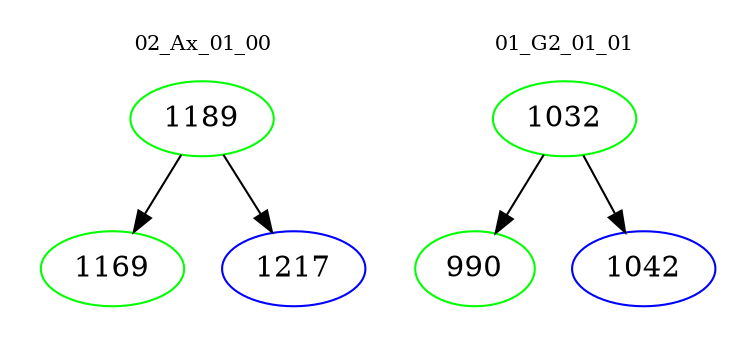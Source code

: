 digraph{
subgraph cluster_0 {
color = white
label = "02_Ax_01_00";
fontsize=10;
T0_1189 [label="1189", color="green"]
T0_1189 -> T0_1169 [color="black"]
T0_1169 [label="1169", color="green"]
T0_1189 -> T0_1217 [color="black"]
T0_1217 [label="1217", color="blue"]
}
subgraph cluster_1 {
color = white
label = "01_G2_01_01";
fontsize=10;
T1_1032 [label="1032", color="green"]
T1_1032 -> T1_990 [color="black"]
T1_990 [label="990", color="green"]
T1_1032 -> T1_1042 [color="black"]
T1_1042 [label="1042", color="blue"]
}
}
